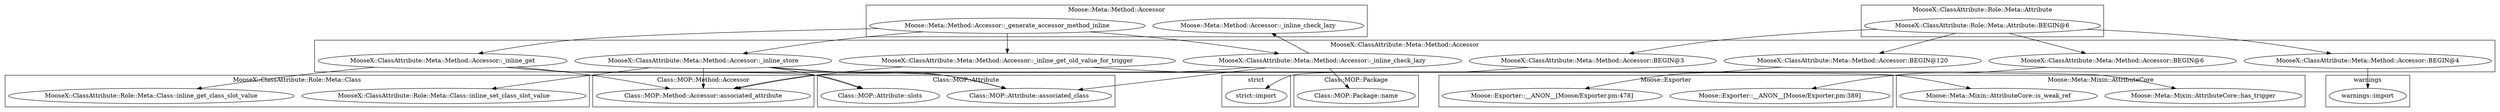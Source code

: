 digraph {
graph [overlap=false]
subgraph cluster_MooseX_ClassAttribute_Role_Meta_Class {
	label="MooseX::ClassAttribute::Role::Meta::Class";
	"MooseX::ClassAttribute::Role::Meta::Class::inline_get_class_slot_value";
	"MooseX::ClassAttribute::Role::Meta::Class::inline_set_class_slot_value";
}
subgraph cluster_warnings {
	label="warnings";
	"warnings::import";
}
subgraph cluster_Moose_Exporter {
	label="Moose::Exporter";
	"Moose::Exporter::__ANON__[Moose/Exporter.pm:389]";
	"Moose::Exporter::__ANON__[Moose/Exporter.pm:478]";
}
subgraph cluster_MooseX_ClassAttribute_Meta_Method_Accessor {
	label="MooseX::ClassAttribute::Meta::Method::Accessor";
	"MooseX::ClassAttribute::Meta::Method::Accessor::_inline_get";
	"MooseX::ClassAttribute::Meta::Method::Accessor::BEGIN@3";
	"MooseX::ClassAttribute::Meta::Method::Accessor::_inline_check_lazy";
	"MooseX::ClassAttribute::Meta::Method::Accessor::BEGIN@120";
	"MooseX::ClassAttribute::Meta::Method::Accessor::_inline_store";
	"MooseX::ClassAttribute::Meta::Method::Accessor::_inline_get_old_value_for_trigger";
	"MooseX::ClassAttribute::Meta::Method::Accessor::BEGIN@4";
	"MooseX::ClassAttribute::Meta::Method::Accessor::BEGIN@6";
}
subgraph cluster_Moose_Meta_Mixin_AttributeCore {
	label="Moose::Meta::Mixin::AttributeCore";
	"Moose::Meta::Mixin::AttributeCore::has_trigger";
	"Moose::Meta::Mixin::AttributeCore::is_weak_ref";
}
subgraph cluster_Class_MOP_Method_Accessor {
	label="Class::MOP::Method::Accessor";
	"Class::MOP::Method::Accessor::associated_attribute";
}
subgraph cluster_strict {
	label="strict";
	"strict::import";
}
subgraph cluster_Class_MOP_Attribute {
	label="Class::MOP::Attribute";
	"Class::MOP::Attribute::slots";
	"Class::MOP::Attribute::associated_class";
}
subgraph cluster_Class_MOP_Package {
	label="Class::MOP::Package";
	"Class::MOP::Package::name";
}
subgraph cluster_Moose_Meta_Method_Accessor {
	label="Moose::Meta::Method::Accessor";
	"Moose::Meta::Method::Accessor::_generate_accessor_method_inline";
	"Moose::Meta::Method::Accessor::_inline_check_lazy";
}
subgraph cluster_MooseX_ClassAttribute_Role_Meta_Attribute {
	label="MooseX::ClassAttribute::Role::Meta::Attribute";
	"MooseX::ClassAttribute::Role::Meta::Attribute::BEGIN@6";
}
"MooseX::ClassAttribute::Meta::Method::Accessor::BEGIN@120" -> "Moose::Exporter::__ANON__[Moose/Exporter.pm:478]";
"MooseX::ClassAttribute::Meta::Method::Accessor::_inline_get" -> "MooseX::ClassAttribute::Role::Meta::Class::inline_get_class_slot_value";
"Moose::Meta::Method::Accessor::_generate_accessor_method_inline" -> "MooseX::ClassAttribute::Meta::Method::Accessor::_inline_get_old_value_for_trigger";
"MooseX::ClassAttribute::Meta::Method::Accessor::_inline_store" -> "MooseX::ClassAttribute::Role::Meta::Class::inline_set_class_slot_value";
"MooseX::ClassAttribute::Meta::Method::Accessor::_inline_store" -> "Class::MOP::Attribute::slots";
"MooseX::ClassAttribute::Meta::Method::Accessor::_inline_get" -> "Class::MOP::Attribute::slots";
"MooseX::ClassAttribute::Role::Meta::Attribute::BEGIN@6" -> "MooseX::ClassAttribute::Meta::Method::Accessor::BEGIN@3";
"MooseX::ClassAttribute::Role::Meta::Attribute::BEGIN@6" -> "MooseX::ClassAttribute::Meta::Method::Accessor::BEGIN@6";
"Moose::Meta::Method::Accessor::_generate_accessor_method_inline" -> "MooseX::ClassAttribute::Meta::Method::Accessor::_inline_get";
"Moose::Meta::Method::Accessor::_generate_accessor_method_inline" -> "MooseX::ClassAttribute::Meta::Method::Accessor::_inline_check_lazy";
"MooseX::ClassAttribute::Meta::Method::Accessor::_inline_check_lazy" -> "Moose::Meta::Method::Accessor::_inline_check_lazy";
"MooseX::ClassAttribute::Meta::Method::Accessor::_inline_check_lazy" -> "Class::MOP::Attribute::associated_class";
"MooseX::ClassAttribute::Meta::Method::Accessor::_inline_store" -> "Class::MOP::Attribute::associated_class";
"MooseX::ClassAttribute::Meta::Method::Accessor::_inline_get" -> "Class::MOP::Attribute::associated_class";
"MooseX::ClassAttribute::Meta::Method::Accessor::_inline_get_old_value_for_trigger" -> "Moose::Meta::Mixin::AttributeCore::has_trigger";
"MooseX::ClassAttribute::Meta::Method::Accessor::BEGIN@4" -> "warnings::import";
"MooseX::ClassAttribute::Role::Meta::Attribute::BEGIN@6" -> "MooseX::ClassAttribute::Meta::Method::Accessor::BEGIN@120";
"MooseX::ClassAttribute::Role::Meta::Attribute::BEGIN@6" -> "MooseX::ClassAttribute::Meta::Method::Accessor::BEGIN@4";
"MooseX::ClassAttribute::Meta::Method::Accessor::BEGIN@6" -> "Moose::Exporter::__ANON__[Moose/Exporter.pm:389]";
"Moose::Meta::Method::Accessor::_generate_accessor_method_inline" -> "MooseX::ClassAttribute::Meta::Method::Accessor::_inline_store";
"MooseX::ClassAttribute::Meta::Method::Accessor::_inline_check_lazy" -> "Class::MOP::Method::Accessor::associated_attribute";
"MooseX::ClassAttribute::Meta::Method::Accessor::_inline_store" -> "Class::MOP::Method::Accessor::associated_attribute";
"MooseX::ClassAttribute::Meta::Method::Accessor::_inline_get_old_value_for_trigger" -> "Class::MOP::Method::Accessor::associated_attribute";
"MooseX::ClassAttribute::Meta::Method::Accessor::_inline_get" -> "Class::MOP::Method::Accessor::associated_attribute";
"MooseX::ClassAttribute::Meta::Method::Accessor::_inline_check_lazy" -> "Class::MOP::Package::name";
"MooseX::ClassAttribute::Meta::Method::Accessor::_inline_store" -> "Moose::Meta::Mixin::AttributeCore::is_weak_ref";
"MooseX::ClassAttribute::Meta::Method::Accessor::BEGIN@3" -> "strict::import";
}
